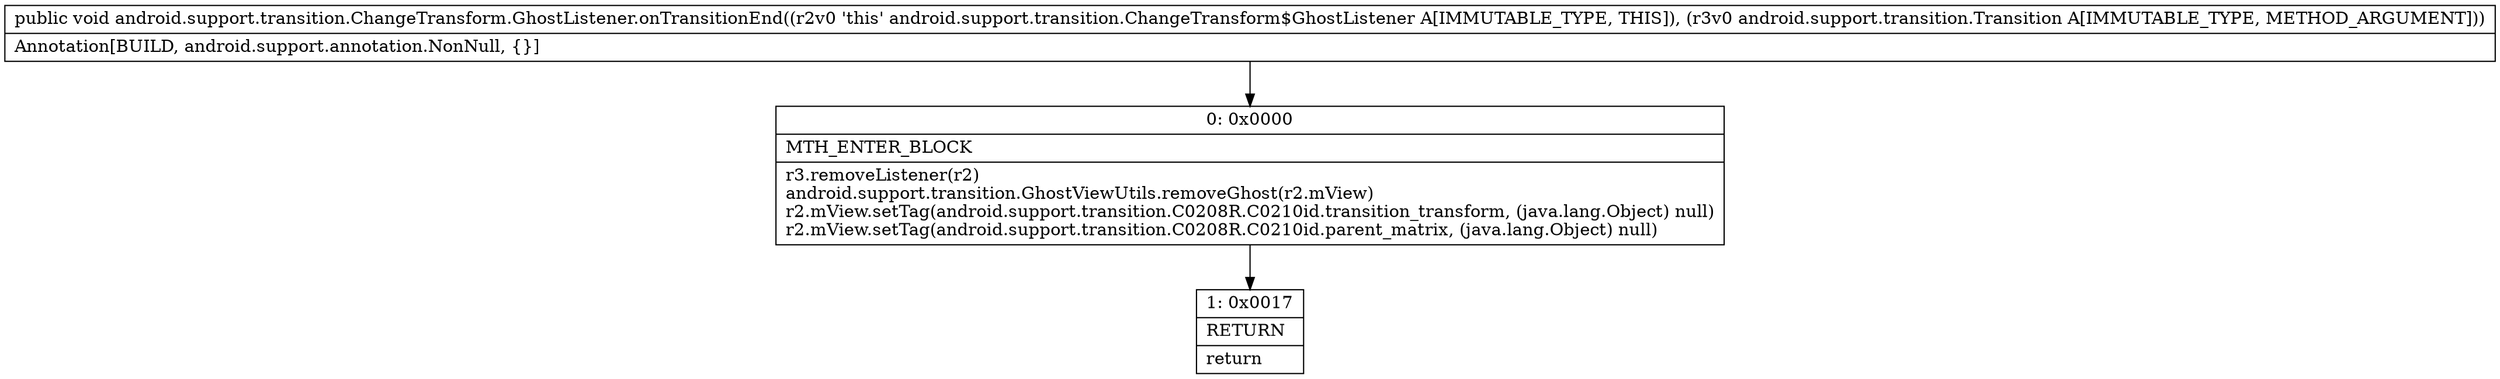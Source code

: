 digraph "CFG forandroid.support.transition.ChangeTransform.GhostListener.onTransitionEnd(Landroid\/support\/transition\/Transition;)V" {
Node_0 [shape=record,label="{0\:\ 0x0000|MTH_ENTER_BLOCK\l|r3.removeListener(r2)\landroid.support.transition.GhostViewUtils.removeGhost(r2.mView)\lr2.mView.setTag(android.support.transition.C0208R.C0210id.transition_transform, (java.lang.Object) null)\lr2.mView.setTag(android.support.transition.C0208R.C0210id.parent_matrix, (java.lang.Object) null)\l}"];
Node_1 [shape=record,label="{1\:\ 0x0017|RETURN\l|return\l}"];
MethodNode[shape=record,label="{public void android.support.transition.ChangeTransform.GhostListener.onTransitionEnd((r2v0 'this' android.support.transition.ChangeTransform$GhostListener A[IMMUTABLE_TYPE, THIS]), (r3v0 android.support.transition.Transition A[IMMUTABLE_TYPE, METHOD_ARGUMENT]))  | Annotation[BUILD, android.support.annotation.NonNull, \{\}]\l}"];
MethodNode -> Node_0;
Node_0 -> Node_1;
}

